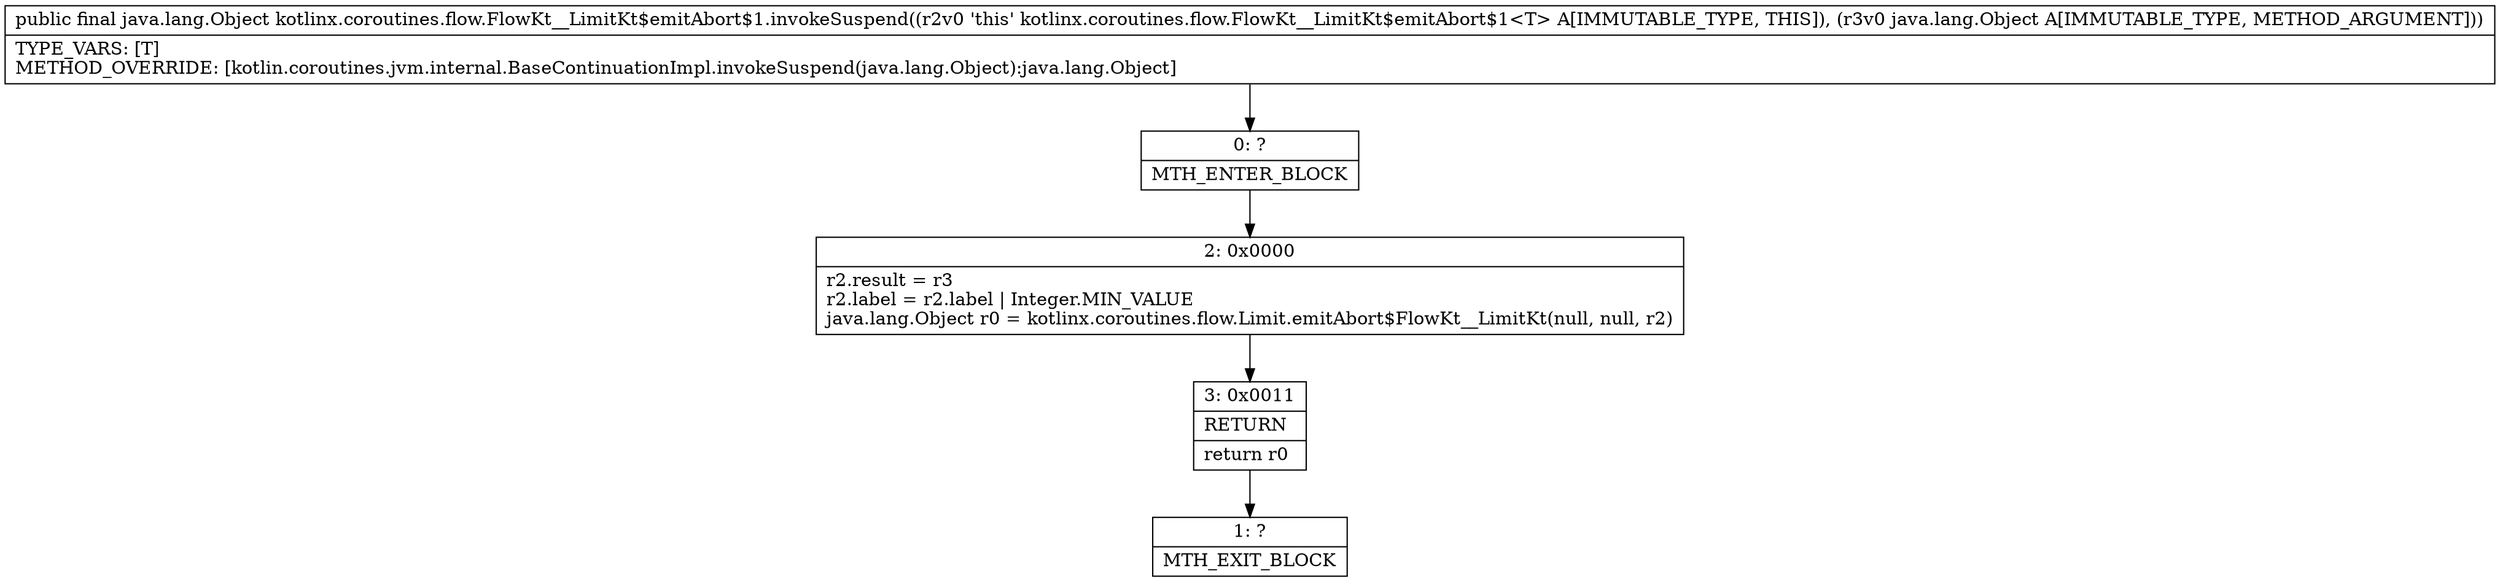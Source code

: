 digraph "CFG forkotlinx.coroutines.flow.FlowKt__LimitKt$emitAbort$1.invokeSuspend(Ljava\/lang\/Object;)Ljava\/lang\/Object;" {
Node_0 [shape=record,label="{0\:\ ?|MTH_ENTER_BLOCK\l}"];
Node_2 [shape=record,label="{2\:\ 0x0000|r2.result = r3\lr2.label = r2.label \| Integer.MIN_VALUE\ljava.lang.Object r0 = kotlinx.coroutines.flow.Limit.emitAbort$FlowKt__LimitKt(null, null, r2)\l}"];
Node_3 [shape=record,label="{3\:\ 0x0011|RETURN\l|return r0\l}"];
Node_1 [shape=record,label="{1\:\ ?|MTH_EXIT_BLOCK\l}"];
MethodNode[shape=record,label="{public final java.lang.Object kotlinx.coroutines.flow.FlowKt__LimitKt$emitAbort$1.invokeSuspend((r2v0 'this' kotlinx.coroutines.flow.FlowKt__LimitKt$emitAbort$1\<T\> A[IMMUTABLE_TYPE, THIS]), (r3v0 java.lang.Object A[IMMUTABLE_TYPE, METHOD_ARGUMENT]))  | TYPE_VARS: [T]\lMETHOD_OVERRIDE: [kotlin.coroutines.jvm.internal.BaseContinuationImpl.invokeSuspend(java.lang.Object):java.lang.Object]\l}"];
MethodNode -> Node_0;Node_0 -> Node_2;
Node_2 -> Node_3;
Node_3 -> Node_1;
}


